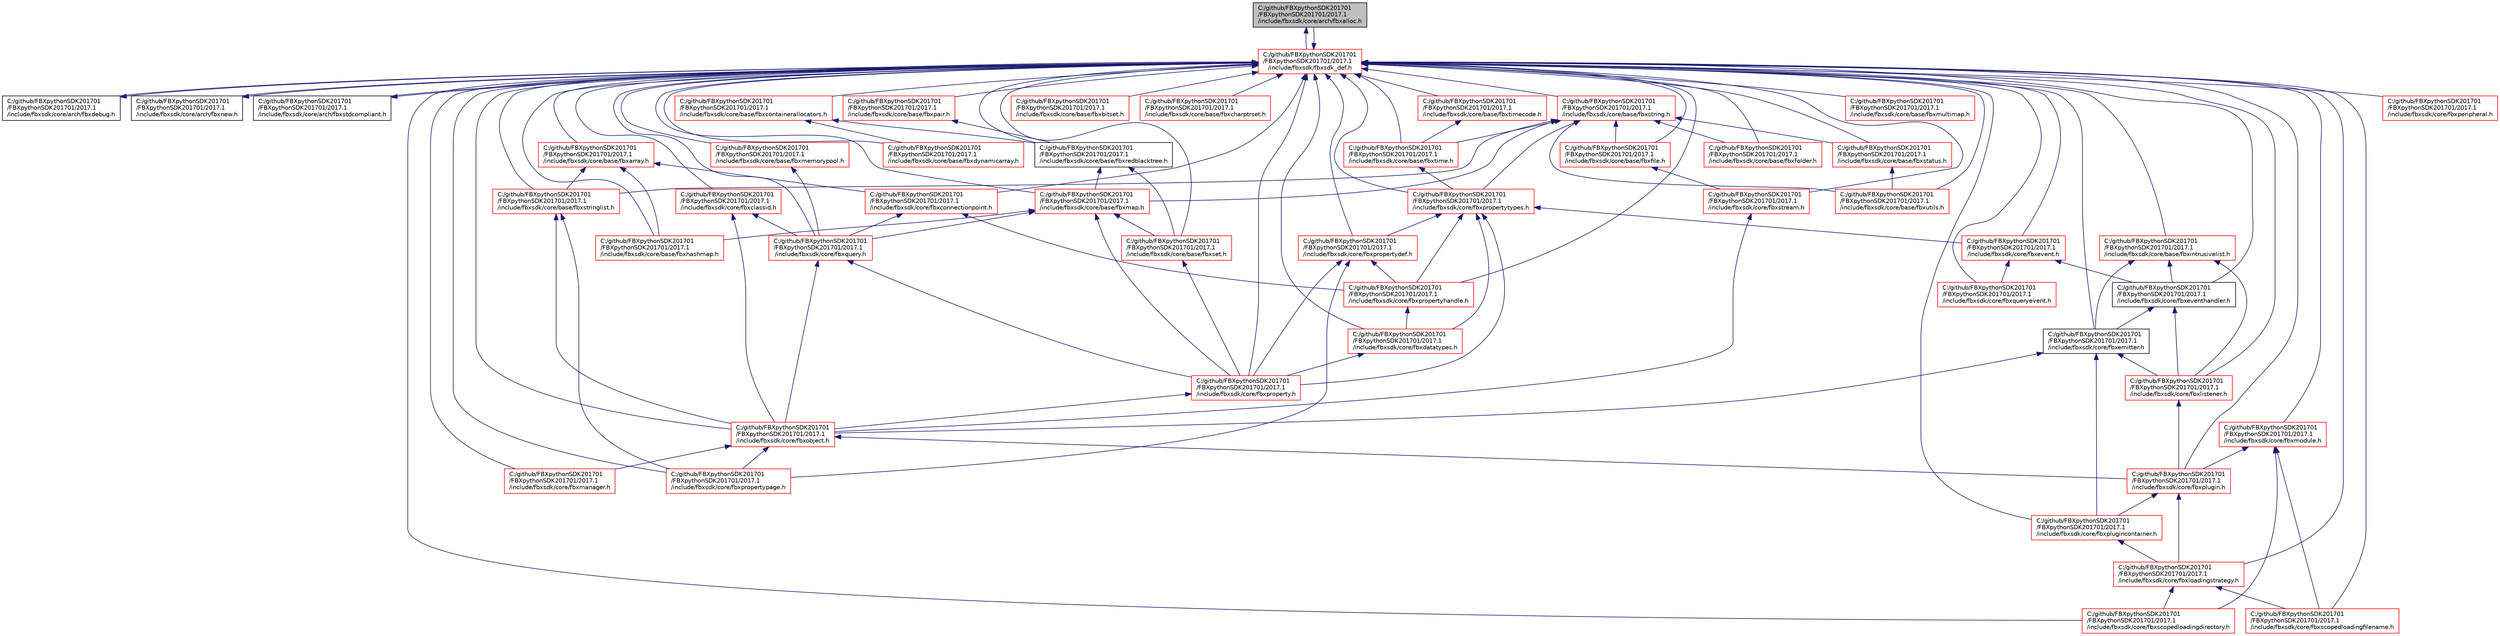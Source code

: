 digraph "C:/github/FBXpythonSDK201701/FBXpythonSDK201701/2017.1/include/fbxsdk/core/arch/fbxalloc.h"
{
  edge [fontname="Helvetica",fontsize="10",labelfontname="Helvetica",labelfontsize="10"];
  node [fontname="Helvetica",fontsize="10",shape=record];
  Node23 [label="C:/github/FBXpythonSDK201701\l/FBXpythonSDK201701/2017.1\l/include/fbxsdk/core/arch/fbxalloc.h",height=0.2,width=0.4,color="black", fillcolor="grey75", style="filled", fontcolor="black"];
  Node23 -> Node24 [dir="back",color="midnightblue",fontsize="10",style="solid",fontname="Helvetica"];
  Node24 [label="C:/github/FBXpythonSDK201701\l/FBXpythonSDK201701/2017.1\l/include/fbxsdk/fbxsdk_def.h",height=0.2,width=0.4,color="red", fillcolor="white", style="filled",URL="$fbxsdk__def_8h.html"];
  Node24 -> Node23 [dir="back",color="midnightblue",fontsize="10",style="solid",fontname="Helvetica"];
  Node24 -> Node25 [dir="back",color="midnightblue",fontsize="10",style="solid",fontname="Helvetica"];
  Node25 [label="C:/github/FBXpythonSDK201701\l/FBXpythonSDK201701/2017.1\l/include/fbxsdk/core/arch/fbxdebug.h",height=0.2,width=0.4,color="black", fillcolor="white", style="filled",URL="$fbxdebug_8h.html"];
  Node25 -> Node24 [dir="back",color="midnightblue",fontsize="10",style="solid",fontname="Helvetica"];
  Node24 -> Node26 [dir="back",color="midnightblue",fontsize="10",style="solid",fontname="Helvetica"];
  Node26 [label="C:/github/FBXpythonSDK201701\l/FBXpythonSDK201701/2017.1\l/include/fbxsdk/core/arch/fbxnew.h",height=0.2,width=0.4,color="black", fillcolor="white", style="filled",URL="$fbxnew_8h.html"];
  Node26 -> Node24 [dir="back",color="midnightblue",fontsize="10",style="solid",fontname="Helvetica"];
  Node24 -> Node27 [dir="back",color="midnightblue",fontsize="10",style="solid",fontname="Helvetica"];
  Node27 [label="C:/github/FBXpythonSDK201701\l/FBXpythonSDK201701/2017.1\l/include/fbxsdk/core/arch/fbxstdcompliant.h",height=0.2,width=0.4,color="black", fillcolor="white", style="filled",URL="$fbxstdcompliant_8h.html"];
  Node27 -> Node24 [dir="back",color="midnightblue",fontsize="10",style="solid",fontname="Helvetica"];
  Node24 -> Node28 [dir="back",color="midnightblue",fontsize="10",style="solid",fontname="Helvetica"];
  Node28 [label="C:/github/FBXpythonSDK201701\l/FBXpythonSDK201701/2017.1\l/include/fbxsdk/core/base/fbxarray.h",height=0.2,width=0.4,color="red", fillcolor="white", style="filled",URL="$fbxarray_8h.html"];
  Node28 -> Node29 [dir="back",color="midnightblue",fontsize="10",style="solid",fontname="Helvetica"];
  Node29 [label="C:/github/FBXpythonSDK201701\l/FBXpythonSDK201701/2017.1\l/include/fbxsdk/core/base/fbxhashmap.h",height=0.2,width=0.4,color="red", fillcolor="white", style="filled",URL="$fbxhashmap_8h.html"];
  Node28 -> Node45 [dir="back",color="midnightblue",fontsize="10",style="solid",fontname="Helvetica"];
  Node45 [label="C:/github/FBXpythonSDK201701\l/FBXpythonSDK201701/2017.1\l/include/fbxsdk/core/base/fbxstringlist.h",height=0.2,width=0.4,color="red", fillcolor="white", style="filled",URL="$fbxstringlist_8h.html"];
  Node45 -> Node46 [dir="back",color="midnightblue",fontsize="10",style="solid",fontname="Helvetica"];
  Node46 [label="C:/github/FBXpythonSDK201701\l/FBXpythonSDK201701/2017.1\l/include/fbxsdk/core/fbxobject.h",height=0.2,width=0.4,color="red", fillcolor="white", style="filled",URL="$fbxobject_8h.html"];
  Node46 -> Node47 [dir="back",color="midnightblue",fontsize="10",style="solid",fontname="Helvetica"];
  Node47 [label="C:/github/FBXpythonSDK201701\l/FBXpythonSDK201701/2017.1\l/include/fbxsdk/core/fbxmanager.h",height=0.2,width=0.4,color="red", fillcolor="white", style="filled",URL="$fbxmanager_8h.html"];
  Node46 -> Node48 [dir="back",color="midnightblue",fontsize="10",style="solid",fontname="Helvetica"];
  Node48 [label="C:/github/FBXpythonSDK201701\l/FBXpythonSDK201701/2017.1\l/include/fbxsdk/core/fbxplugin.h",height=0.2,width=0.4,color="red", fillcolor="white", style="filled",URL="$fbxplugin_8h.html"];
  Node48 -> Node49 [dir="back",color="midnightblue",fontsize="10",style="solid",fontname="Helvetica"];
  Node49 [label="C:/github/FBXpythonSDK201701\l/FBXpythonSDK201701/2017.1\l/include/fbxsdk/core/fbxloadingstrategy.h",height=0.2,width=0.4,color="red", fillcolor="white", style="filled",URL="$fbxloadingstrategy_8h.html"];
  Node49 -> Node50 [dir="back",color="midnightblue",fontsize="10",style="solid",fontname="Helvetica"];
  Node50 [label="C:/github/FBXpythonSDK201701\l/FBXpythonSDK201701/2017.1\l/include/fbxsdk/core/fbxscopedloadingdirectory.h",height=0.2,width=0.4,color="red", fillcolor="white", style="filled",URL="$fbxscopedloadingdirectory_8h.html"];
  Node49 -> Node51 [dir="back",color="midnightblue",fontsize="10",style="solid",fontname="Helvetica"];
  Node51 [label="C:/github/FBXpythonSDK201701\l/FBXpythonSDK201701/2017.1\l/include/fbxsdk/core/fbxscopedloadingfilename.h",height=0.2,width=0.4,color="red", fillcolor="white", style="filled",URL="$fbxscopedloadingfilename_8h.html"];
  Node48 -> Node52 [dir="back",color="midnightblue",fontsize="10",style="solid",fontname="Helvetica"];
  Node52 [label="C:/github/FBXpythonSDK201701\l/FBXpythonSDK201701/2017.1\l/include/fbxsdk/core/fbxplugincontainer.h",height=0.2,width=0.4,color="red", fillcolor="white", style="filled",URL="$fbxplugincontainer_8h.html"];
  Node52 -> Node49 [dir="back",color="midnightblue",fontsize="10",style="solid",fontname="Helvetica"];
  Node46 -> Node53 [dir="back",color="midnightblue",fontsize="10",style="solid",fontname="Helvetica"];
  Node53 [label="C:/github/FBXpythonSDK201701\l/FBXpythonSDK201701/2017.1\l/include/fbxsdk/core/fbxpropertypage.h",height=0.2,width=0.4,color="red", fillcolor="white", style="filled",URL="$fbxpropertypage_8h.html"];
  Node45 -> Node53 [dir="back",color="midnightblue",fontsize="10",style="solid",fontname="Helvetica"];
  Node28 -> Node162 [dir="back",color="midnightblue",fontsize="10",style="solid",fontname="Helvetica"];
  Node162 [label="C:/github/FBXpythonSDK201701\l/FBXpythonSDK201701/2017.1\l/include/fbxsdk/core/fbxconnectionpoint.h",height=0.2,width=0.4,color="red", fillcolor="white", style="filled",URL="$fbxconnectionpoint_8h.html"];
  Node162 -> Node163 [dir="back",color="midnightblue",fontsize="10",style="solid",fontname="Helvetica"];
  Node163 [label="C:/github/FBXpythonSDK201701\l/FBXpythonSDK201701/2017.1\l/include/fbxsdk/core/fbxpropertyhandle.h",height=0.2,width=0.4,color="red", fillcolor="white", style="filled",URL="$fbxpropertyhandle_8h.html"];
  Node163 -> Node164 [dir="back",color="midnightblue",fontsize="10",style="solid",fontname="Helvetica"];
  Node164 [label="C:/github/FBXpythonSDK201701\l/FBXpythonSDK201701/2017.1\l/include/fbxsdk/core/fbxdatatypes.h",height=0.2,width=0.4,color="red", fillcolor="white", style="filled",URL="$fbxdatatypes_8h.html"];
  Node164 -> Node165 [dir="back",color="midnightblue",fontsize="10",style="solid",fontname="Helvetica"];
  Node165 [label="C:/github/FBXpythonSDK201701\l/FBXpythonSDK201701/2017.1\l/include/fbxsdk/core/fbxproperty.h",height=0.2,width=0.4,color="red", fillcolor="white", style="filled",URL="$fbxproperty_8h.html"];
  Node165 -> Node46 [dir="back",color="midnightblue",fontsize="10",style="solid",fontname="Helvetica"];
  Node162 -> Node166 [dir="back",color="midnightblue",fontsize="10",style="solid",fontname="Helvetica"];
  Node166 [label="C:/github/FBXpythonSDK201701\l/FBXpythonSDK201701/2017.1\l/include/fbxsdk/core/fbxquery.h",height=0.2,width=0.4,color="red", fillcolor="white", style="filled",URL="$fbxquery_8h.html"];
  Node166 -> Node46 [dir="back",color="midnightblue",fontsize="10",style="solid",fontname="Helvetica"];
  Node166 -> Node165 [dir="back",color="midnightblue",fontsize="10",style="solid",fontname="Helvetica"];
  Node24 -> Node191 [dir="back",color="midnightblue",fontsize="10",style="solid",fontname="Helvetica"];
  Node191 [label="C:/github/FBXpythonSDK201701\l/FBXpythonSDK201701/2017.1\l/include/fbxsdk/core/base/fbxbitset.h",height=0.2,width=0.4,color="red", fillcolor="white", style="filled",URL="$fbxbitset_8h.html"];
  Node24 -> Node192 [dir="back",color="midnightblue",fontsize="10",style="solid",fontname="Helvetica"];
  Node192 [label="C:/github/FBXpythonSDK201701\l/FBXpythonSDK201701/2017.1\l/include/fbxsdk/core/base/fbxcharptrset.h",height=0.2,width=0.4,color="red", fillcolor="white", style="filled",URL="$fbxcharptrset_8h.html"];
  Node24 -> Node193 [dir="back",color="midnightblue",fontsize="10",style="solid",fontname="Helvetica"];
  Node193 [label="C:/github/FBXpythonSDK201701\l/FBXpythonSDK201701/2017.1\l/include/fbxsdk/core/base/fbxcontainerallocators.h",height=0.2,width=0.4,color="red", fillcolor="white", style="filled",URL="$fbxcontainerallocators_8h.html"];
  Node193 -> Node194 [dir="back",color="midnightblue",fontsize="10",style="solid",fontname="Helvetica"];
  Node194 [label="C:/github/FBXpythonSDK201701\l/FBXpythonSDK201701/2017.1\l/include/fbxsdk/core/base/fbxdynamicarray.h",height=0.2,width=0.4,color="red", fillcolor="white", style="filled",URL="$fbxdynamicarray_8h.html"];
  Node193 -> Node195 [dir="back",color="midnightblue",fontsize="10",style="solid",fontname="Helvetica"];
  Node195 [label="C:/github/FBXpythonSDK201701\l/FBXpythonSDK201701/2017.1\l/include/fbxsdk/core/base/fbxredblacktree.h",height=0.2,width=0.4,color="black", fillcolor="white", style="filled",URL="$fbxredblacktree_8h.html"];
  Node195 -> Node196 [dir="back",color="midnightblue",fontsize="10",style="solid",fontname="Helvetica"];
  Node196 [label="C:/github/FBXpythonSDK201701\l/FBXpythonSDK201701/2017.1\l/include/fbxsdk/core/base/fbxmap.h",height=0.2,width=0.4,color="red", fillcolor="white", style="filled",URL="$fbxmap_8h.html"];
  Node196 -> Node29 [dir="back",color="midnightblue",fontsize="10",style="solid",fontname="Helvetica"];
  Node196 -> Node197 [dir="back",color="midnightblue",fontsize="10",style="solid",fontname="Helvetica"];
  Node197 [label="C:/github/FBXpythonSDK201701\l/FBXpythonSDK201701/2017.1\l/include/fbxsdk/core/base/fbxset.h",height=0.2,width=0.4,color="red", fillcolor="white", style="filled",URL="$fbxset_8h.html"];
  Node197 -> Node165 [dir="back",color="midnightblue",fontsize="10",style="solid",fontname="Helvetica"];
  Node196 -> Node165 [dir="back",color="midnightblue",fontsize="10",style="solid",fontname="Helvetica"];
  Node196 -> Node166 [dir="back",color="midnightblue",fontsize="10",style="solid",fontname="Helvetica"];
  Node195 -> Node197 [dir="back",color="midnightblue",fontsize="10",style="solid",fontname="Helvetica"];
  Node24 -> Node194 [dir="back",color="midnightblue",fontsize="10",style="solid",fontname="Helvetica"];
  Node24 -> Node199 [dir="back",color="midnightblue",fontsize="10",style="solid",fontname="Helvetica"];
  Node199 [label="C:/github/FBXpythonSDK201701\l/FBXpythonSDK201701/2017.1\l/include/fbxsdk/core/base/fbxfile.h",height=0.2,width=0.4,color="red", fillcolor="white", style="filled",URL="$fbxfile_8h.html"];
  Node199 -> Node200 [dir="back",color="midnightblue",fontsize="10",style="solid",fontname="Helvetica"];
  Node200 [label="C:/github/FBXpythonSDK201701\l/FBXpythonSDK201701/2017.1\l/include/fbxsdk/core/fbxstream.h",height=0.2,width=0.4,color="red", fillcolor="white", style="filled",URL="$fbxstream_8h.html"];
  Node200 -> Node46 [dir="back",color="midnightblue",fontsize="10",style="solid",fontname="Helvetica"];
  Node24 -> Node201 [dir="back",color="midnightblue",fontsize="10",style="solid",fontname="Helvetica"];
  Node201 [label="C:/github/FBXpythonSDK201701\l/FBXpythonSDK201701/2017.1\l/include/fbxsdk/core/base/fbxfolder.h",height=0.2,width=0.4,color="red", fillcolor="white", style="filled",URL="$fbxfolder_8h.html"];
  Node24 -> Node29 [dir="back",color="midnightblue",fontsize="10",style="solid",fontname="Helvetica"];
  Node24 -> Node202 [dir="back",color="midnightblue",fontsize="10",style="solid",fontname="Helvetica"];
  Node202 [label="C:/github/FBXpythonSDK201701\l/FBXpythonSDK201701/2017.1\l/include/fbxsdk/core/base/fbxintrusivelist.h",height=0.2,width=0.4,color="red", fillcolor="white", style="filled",URL="$fbxintrusivelist_8h.html"];
  Node202 -> Node171 [dir="back",color="midnightblue",fontsize="10",style="solid",fontname="Helvetica"];
  Node171 [label="C:/github/FBXpythonSDK201701\l/FBXpythonSDK201701/2017.1\l/include/fbxsdk/core/fbxemitter.h",height=0.2,width=0.4,color="black", fillcolor="white", style="filled",URL="$fbxemitter_8h.html"];
  Node171 -> Node172 [dir="back",color="midnightblue",fontsize="10",style="solid",fontname="Helvetica"];
  Node172 [label="C:/github/FBXpythonSDK201701\l/FBXpythonSDK201701/2017.1\l/include/fbxsdk/core/fbxlistener.h",height=0.2,width=0.4,color="red", fillcolor="white", style="filled",URL="$fbxlistener_8h.html"];
  Node172 -> Node48 [dir="back",color="midnightblue",fontsize="10",style="solid",fontname="Helvetica"];
  Node171 -> Node46 [dir="back",color="midnightblue",fontsize="10",style="solid",fontname="Helvetica"];
  Node171 -> Node52 [dir="back",color="midnightblue",fontsize="10",style="solid",fontname="Helvetica"];
  Node202 -> Node170 [dir="back",color="midnightblue",fontsize="10",style="solid",fontname="Helvetica"];
  Node170 [label="C:/github/FBXpythonSDK201701\l/FBXpythonSDK201701/2017.1\l/include/fbxsdk/core/fbxeventhandler.h",height=0.2,width=0.4,color="black", fillcolor="white", style="filled",URL="$fbxeventhandler_8h.html"];
  Node170 -> Node171 [dir="back",color="midnightblue",fontsize="10",style="solid",fontname="Helvetica"];
  Node170 -> Node172 [dir="back",color="midnightblue",fontsize="10",style="solid",fontname="Helvetica"];
  Node202 -> Node172 [dir="back",color="midnightblue",fontsize="10",style="solid",fontname="Helvetica"];
  Node24 -> Node196 [dir="back",color="midnightblue",fontsize="10",style="solid",fontname="Helvetica"];
  Node24 -> Node203 [dir="back",color="midnightblue",fontsize="10",style="solid",fontname="Helvetica"];
  Node203 [label="C:/github/FBXpythonSDK201701\l/FBXpythonSDK201701/2017.1\l/include/fbxsdk/core/base/fbxmemorypool.h",height=0.2,width=0.4,color="red", fillcolor="white", style="filled",URL="$fbxmemorypool_8h.html"];
  Node203 -> Node166 [dir="back",color="midnightblue",fontsize="10",style="solid",fontname="Helvetica"];
  Node24 -> Node204 [dir="back",color="midnightblue",fontsize="10",style="solid",fontname="Helvetica"];
  Node204 [label="C:/github/FBXpythonSDK201701\l/FBXpythonSDK201701/2017.1\l/include/fbxsdk/core/base/fbxmultimap.h",height=0.2,width=0.4,color="red", fillcolor="white", style="filled",URL="$fbxmultimap_8h.html"];
  Node24 -> Node205 [dir="back",color="midnightblue",fontsize="10",style="solid",fontname="Helvetica"];
  Node205 [label="C:/github/FBXpythonSDK201701\l/FBXpythonSDK201701/2017.1\l/include/fbxsdk/core/base/fbxpair.h",height=0.2,width=0.4,color="red", fillcolor="white", style="filled",URL="$fbxpair_8h.html"];
  Node205 -> Node195 [dir="back",color="midnightblue",fontsize="10",style="solid",fontname="Helvetica"];
  Node24 -> Node195 [dir="back",color="midnightblue",fontsize="10",style="solid",fontname="Helvetica"];
  Node24 -> Node197 [dir="back",color="midnightblue",fontsize="10",style="solid",fontname="Helvetica"];
  Node24 -> Node206 [dir="back",color="midnightblue",fontsize="10",style="solid",fontname="Helvetica"];
  Node206 [label="C:/github/FBXpythonSDK201701\l/FBXpythonSDK201701/2017.1\l/include/fbxsdk/core/base/fbxstatus.h",height=0.2,width=0.4,color="red", fillcolor="white", style="filled",URL="$fbxstatus_8h.html"];
  Node206 -> Node207 [dir="back",color="midnightblue",fontsize="10",style="solid",fontname="Helvetica"];
  Node207 [label="C:/github/FBXpythonSDK201701\l/FBXpythonSDK201701/2017.1\l/include/fbxsdk/core/base/fbxutils.h",height=0.2,width=0.4,color="red", fillcolor="white", style="filled",URL="$fbxutils_8h.html"];
  Node24 -> Node209 [dir="back",color="midnightblue",fontsize="10",style="solid",fontname="Helvetica"];
  Node209 [label="C:/github/FBXpythonSDK201701\l/FBXpythonSDK201701/2017.1\l/include/fbxsdk/core/base/fbxstring.h",height=0.2,width=0.4,color="red", fillcolor="white", style="filled",URL="$fbxstring_8h.html"];
  Node209 -> Node199 [dir="back",color="midnightblue",fontsize="10",style="solid",fontname="Helvetica"];
  Node209 -> Node201 [dir="back",color="midnightblue",fontsize="10",style="solid",fontname="Helvetica"];
  Node209 -> Node196 [dir="back",color="midnightblue",fontsize="10",style="solid",fontname="Helvetica"];
  Node209 -> Node206 [dir="back",color="midnightblue",fontsize="10",style="solid",fontname="Helvetica"];
  Node209 -> Node45 [dir="back",color="midnightblue",fontsize="10",style="solid",fontname="Helvetica"];
  Node209 -> Node210 [dir="back",color="midnightblue",fontsize="10",style="solid",fontname="Helvetica"];
  Node210 [label="C:/github/FBXpythonSDK201701\l/FBXpythonSDK201701/2017.1\l/include/fbxsdk/core/base/fbxtime.h",height=0.2,width=0.4,color="red", fillcolor="white", style="filled",URL="$fbxtime_8h.html"];
  Node210 -> Node168 [dir="back",color="midnightblue",fontsize="10",style="solid",fontname="Helvetica"];
  Node168 [label="C:/github/FBXpythonSDK201701\l/FBXpythonSDK201701/2017.1\l/include/fbxsdk/core/fbxpropertytypes.h",height=0.2,width=0.4,color="red", fillcolor="white", style="filled",URL="$fbxpropertytypes_8h.html"];
  Node168 -> Node164 [dir="back",color="midnightblue",fontsize="10",style="solid",fontname="Helvetica"];
  Node168 -> Node169 [dir="back",color="midnightblue",fontsize="10",style="solid",fontname="Helvetica"];
  Node169 [label="C:/github/FBXpythonSDK201701\l/FBXpythonSDK201701/2017.1\l/include/fbxsdk/core/fbxevent.h",height=0.2,width=0.4,color="red", fillcolor="white", style="filled",URL="$fbxevent_8h.html"];
  Node169 -> Node170 [dir="back",color="midnightblue",fontsize="10",style="solid",fontname="Helvetica"];
  Node169 -> Node174 [dir="back",color="midnightblue",fontsize="10",style="solid",fontname="Helvetica"];
  Node174 [label="C:/github/FBXpythonSDK201701\l/FBXpythonSDK201701/2017.1\l/include/fbxsdk/core/fbxqueryevent.h",height=0.2,width=0.4,color="red", fillcolor="white", style="filled",URL="$fbxqueryevent_8h.html"];
  Node168 -> Node165 [dir="back",color="midnightblue",fontsize="10",style="solid",fontname="Helvetica"];
  Node168 -> Node175 [dir="back",color="midnightblue",fontsize="10",style="solid",fontname="Helvetica"];
  Node175 [label="C:/github/FBXpythonSDK201701\l/FBXpythonSDK201701/2017.1\l/include/fbxsdk/core/fbxpropertydef.h",height=0.2,width=0.4,color="red", fillcolor="white", style="filled",URL="$fbxpropertydef_8h.html"];
  Node175 -> Node165 [dir="back",color="midnightblue",fontsize="10",style="solid",fontname="Helvetica"];
  Node175 -> Node163 [dir="back",color="midnightblue",fontsize="10",style="solid",fontname="Helvetica"];
  Node175 -> Node53 [dir="back",color="midnightblue",fontsize="10",style="solid",fontname="Helvetica"];
  Node168 -> Node163 [dir="back",color="midnightblue",fontsize="10",style="solid",fontname="Helvetica"];
  Node209 -> Node207 [dir="back",color="midnightblue",fontsize="10",style="solid",fontname="Helvetica"];
  Node209 -> Node168 [dir="back",color="midnightblue",fontsize="10",style="solid",fontname="Helvetica"];
  Node24 -> Node45 [dir="back",color="midnightblue",fontsize="10",style="solid",fontname="Helvetica"];
  Node24 -> Node210 [dir="back",color="midnightblue",fontsize="10",style="solid",fontname="Helvetica"];
  Node24 -> Node219 [dir="back",color="midnightblue",fontsize="10",style="solid",fontname="Helvetica"];
  Node219 [label="C:/github/FBXpythonSDK201701\l/FBXpythonSDK201701/2017.1\l/include/fbxsdk/core/base/fbxtimecode.h",height=0.2,width=0.4,color="red", fillcolor="white", style="filled",URL="$fbxtimecode_8h.html"];
  Node219 -> Node210 [dir="back",color="midnightblue",fontsize="10",style="solid",fontname="Helvetica"];
  Node24 -> Node207 [dir="back",color="midnightblue",fontsize="10",style="solid",fontname="Helvetica"];
  Node24 -> Node220 [dir="back",color="midnightblue",fontsize="10",style="solid",fontname="Helvetica"];
  Node220 [label="C:/github/FBXpythonSDK201701\l/FBXpythonSDK201701/2017.1\l/include/fbxsdk/core/fbxclassid.h",height=0.2,width=0.4,color="red", fillcolor="white", style="filled",URL="$fbxclassid_8h.html"];
  Node220 -> Node46 [dir="back",color="midnightblue",fontsize="10",style="solid",fontname="Helvetica"];
  Node220 -> Node166 [dir="back",color="midnightblue",fontsize="10",style="solid",fontname="Helvetica"];
  Node24 -> Node162 [dir="back",color="midnightblue",fontsize="10",style="solid",fontname="Helvetica"];
  Node24 -> Node164 [dir="back",color="midnightblue",fontsize="10",style="solid",fontname="Helvetica"];
  Node24 -> Node171 [dir="back",color="midnightblue",fontsize="10",style="solid",fontname="Helvetica"];
  Node24 -> Node169 [dir="back",color="midnightblue",fontsize="10",style="solid",fontname="Helvetica"];
  Node24 -> Node170 [dir="back",color="midnightblue",fontsize="10",style="solid",fontname="Helvetica"];
  Node24 -> Node172 [dir="back",color="midnightblue",fontsize="10",style="solid",fontname="Helvetica"];
  Node24 -> Node49 [dir="back",color="midnightblue",fontsize="10",style="solid",fontname="Helvetica"];
  Node24 -> Node47 [dir="back",color="midnightblue",fontsize="10",style="solid",fontname="Helvetica"];
  Node24 -> Node221 [dir="back",color="midnightblue",fontsize="10",style="solid",fontname="Helvetica"];
  Node221 [label="C:/github/FBXpythonSDK201701\l/FBXpythonSDK201701/2017.1\l/include/fbxsdk/core/fbxmodule.h",height=0.2,width=0.4,color="red", fillcolor="white", style="filled",URL="$fbxmodule_8h.html"];
  Node221 -> Node48 [dir="back",color="midnightblue",fontsize="10",style="solid",fontname="Helvetica"];
  Node221 -> Node50 [dir="back",color="midnightblue",fontsize="10",style="solid",fontname="Helvetica"];
  Node221 -> Node51 [dir="back",color="midnightblue",fontsize="10",style="solid",fontname="Helvetica"];
  Node24 -> Node46 [dir="back",color="midnightblue",fontsize="10",style="solid",fontname="Helvetica"];
  Node24 -> Node222 [dir="back",color="midnightblue",fontsize="10",style="solid",fontname="Helvetica"];
  Node222 [label="C:/github/FBXpythonSDK201701\l/FBXpythonSDK201701/2017.1\l/include/fbxsdk/core/fbxperipheral.h",height=0.2,width=0.4,color="red", fillcolor="white", style="filled",URL="$fbxperipheral_8h.html"];
  Node24 -> Node48 [dir="back",color="midnightblue",fontsize="10",style="solid",fontname="Helvetica"];
  Node24 -> Node52 [dir="back",color="midnightblue",fontsize="10",style="solid",fontname="Helvetica"];
  Node24 -> Node165 [dir="back",color="midnightblue",fontsize="10",style="solid",fontname="Helvetica"];
  Node24 -> Node175 [dir="back",color="midnightblue",fontsize="10",style="solid",fontname="Helvetica"];
  Node24 -> Node163 [dir="back",color="midnightblue",fontsize="10",style="solid",fontname="Helvetica"];
  Node24 -> Node53 [dir="back",color="midnightblue",fontsize="10",style="solid",fontname="Helvetica"];
  Node24 -> Node168 [dir="back",color="midnightblue",fontsize="10",style="solid",fontname="Helvetica"];
  Node24 -> Node166 [dir="back",color="midnightblue",fontsize="10",style="solid",fontname="Helvetica"];
  Node24 -> Node174 [dir="back",color="midnightblue",fontsize="10",style="solid",fontname="Helvetica"];
  Node24 -> Node50 [dir="back",color="midnightblue",fontsize="10",style="solid",fontname="Helvetica"];
  Node24 -> Node51 [dir="back",color="midnightblue",fontsize="10",style="solid",fontname="Helvetica"];
  Node24 -> Node200 [dir="back",color="midnightblue",fontsize="10",style="solid",fontname="Helvetica"];
}
